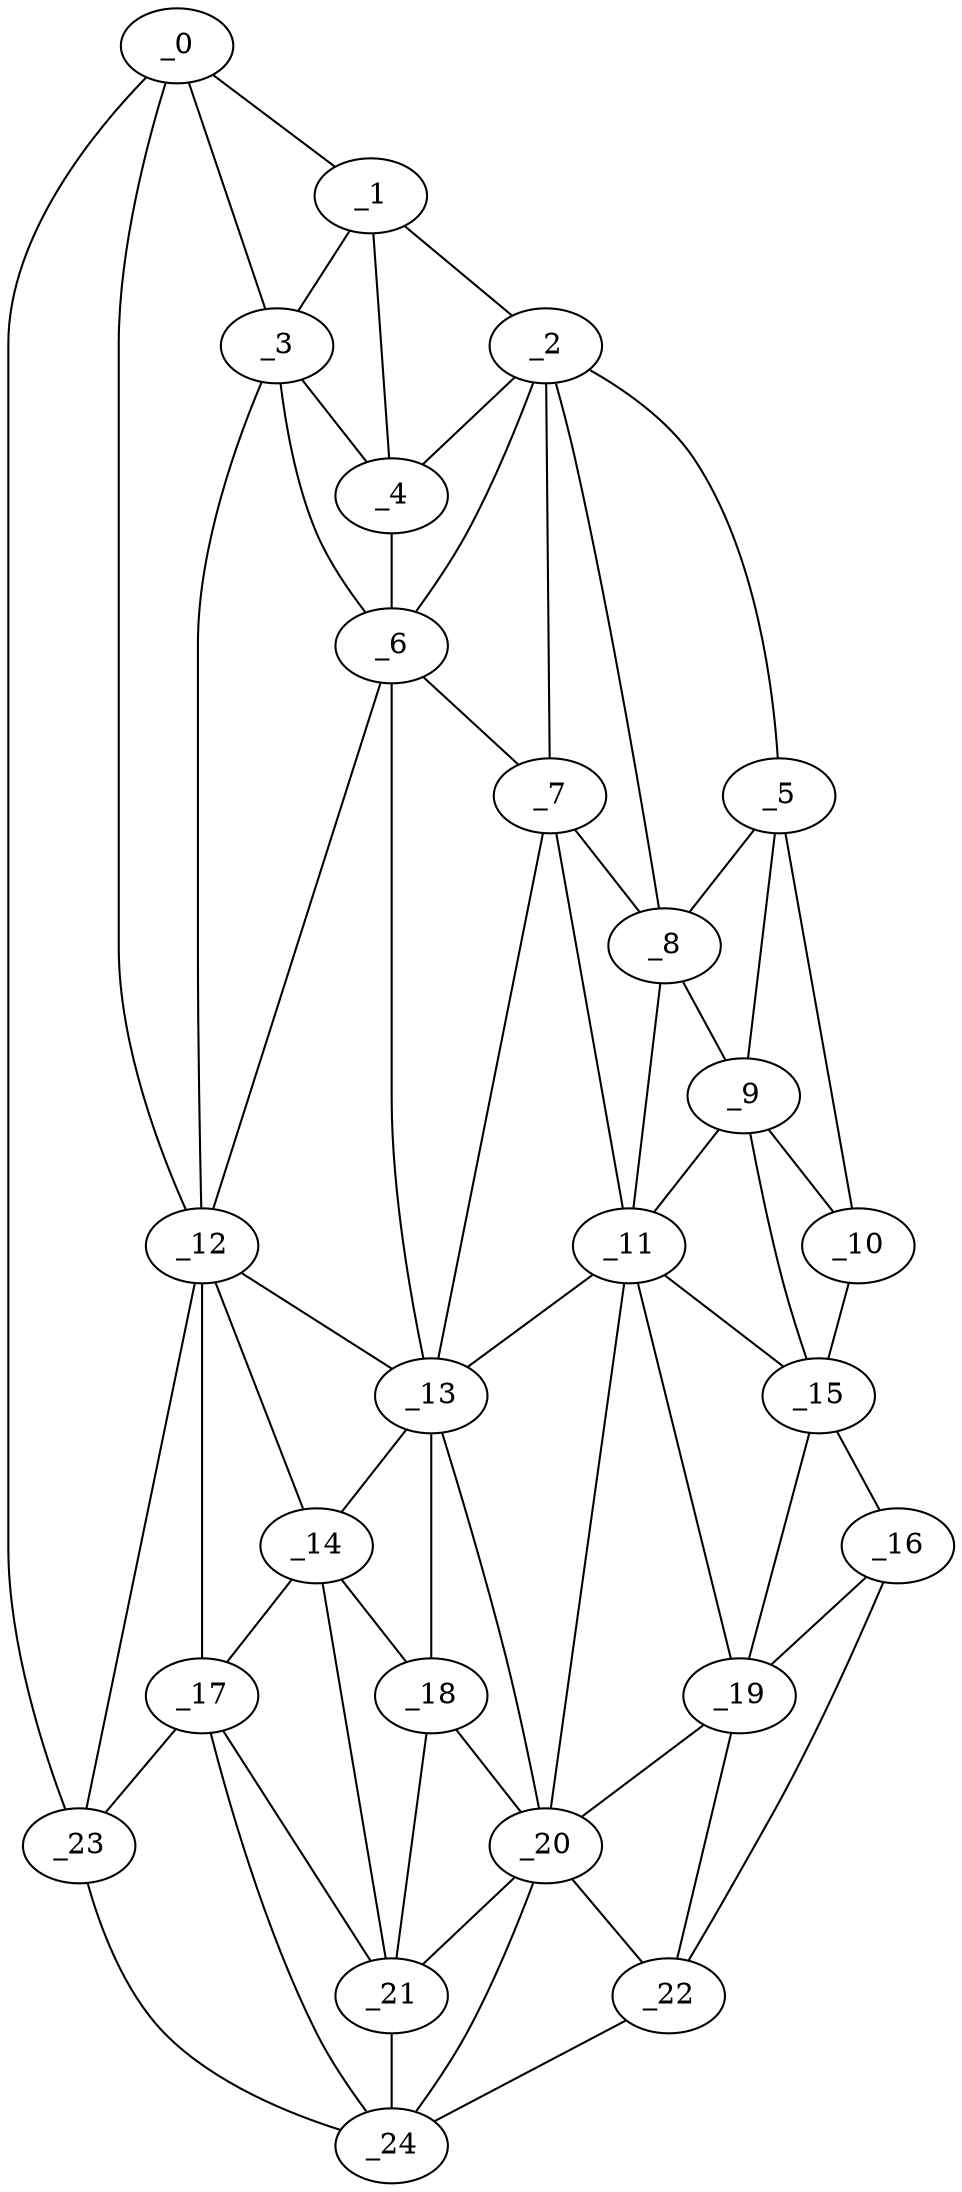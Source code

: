 graph "obj59__85.gxl" {
	_0	 [x=21,
		y=13];
	_1	 [x=21,
		y=45];
	_0 -- _1	 [valence=1];
	_3	 [x=25,
		y=46];
	_0 -- _3	 [valence=2];
	_12	 [x=75,
		y=40];
	_0 -- _12	 [valence=1];
	_23	 [x=109,
		y=15];
	_0 -- _23	 [valence=1];
	_2	 [x=24,
		y=79];
	_1 -- _2	 [valence=1];
	_1 -- _3	 [valence=2];
	_4	 [x=28,
		y=57];
	_1 -- _4	 [valence=2];
	_2 -- _4	 [valence=1];
	_5	 [x=28,
		y=87];
	_2 -- _5	 [valence=1];
	_6	 [x=38,
		y=65];
	_2 -- _6	 [valence=1];
	_7	 [x=40,
		y=71];
	_2 -- _7	 [valence=2];
	_8	 [x=40,
		y=81];
	_2 -- _8	 [valence=2];
	_3 -- _4	 [valence=1];
	_3 -- _6	 [valence=2];
	_3 -- _12	 [valence=2];
	_4 -- _6	 [valence=2];
	_5 -- _8	 [valence=2];
	_9	 [x=40,
		y=86];
	_5 -- _9	 [valence=2];
	_10	 [x=43,
		y=117];
	_5 -- _10	 [valence=1];
	_6 -- _7	 [valence=2];
	_6 -- _12	 [valence=1];
	_13	 [x=77,
		y=66];
	_6 -- _13	 [valence=2];
	_7 -- _8	 [valence=1];
	_11	 [x=74,
		y=74];
	_7 -- _11	 [valence=2];
	_7 -- _13	 [valence=2];
	_8 -- _9	 [valence=2];
	_8 -- _11	 [valence=2];
	_9 -- _10	 [valence=1];
	_9 -- _11	 [valence=2];
	_15	 [x=83,
		y=116];
	_9 -- _15	 [valence=2];
	_10 -- _15	 [valence=1];
	_11 -- _13	 [valence=2];
	_11 -- _15	 [valence=2];
	_19	 [x=106,
		y=100];
	_11 -- _19	 [valence=1];
	_20	 [x=107,
		y=87];
	_11 -- _20	 [valence=2];
	_12 -- _13	 [valence=2];
	_14	 [x=81,
		y=52];
	_12 -- _14	 [valence=1];
	_17	 [x=105,
		y=32];
	_12 -- _17	 [valence=2];
	_12 -- _23	 [valence=2];
	_13 -- _14	 [valence=2];
	_18	 [x=105,
		y=51];
	_13 -- _18	 [valence=2];
	_13 -- _20	 [valence=1];
	_14 -- _17	 [valence=2];
	_14 -- _18	 [valence=1];
	_21	 [x=108,
		y=42];
	_14 -- _21	 [valence=1];
	_16	 [x=100,
		y=112];
	_15 -- _16	 [valence=1];
	_15 -- _19	 [valence=2];
	_16 -- _19	 [valence=1];
	_22	 [x=108,
		y=106];
	_16 -- _22	 [valence=1];
	_17 -- _21	 [valence=2];
	_17 -- _23	 [valence=1];
	_24	 [x=110,
		y=29];
	_17 -- _24	 [valence=2];
	_18 -- _20	 [valence=1];
	_18 -- _21	 [valence=2];
	_19 -- _20	 [valence=2];
	_19 -- _22	 [valence=1];
	_20 -- _21	 [valence=2];
	_20 -- _22	 [valence=1];
	_20 -- _24	 [valence=2];
	_21 -- _24	 [valence=2];
	_22 -- _24	 [valence=1];
	_23 -- _24	 [valence=1];
}
